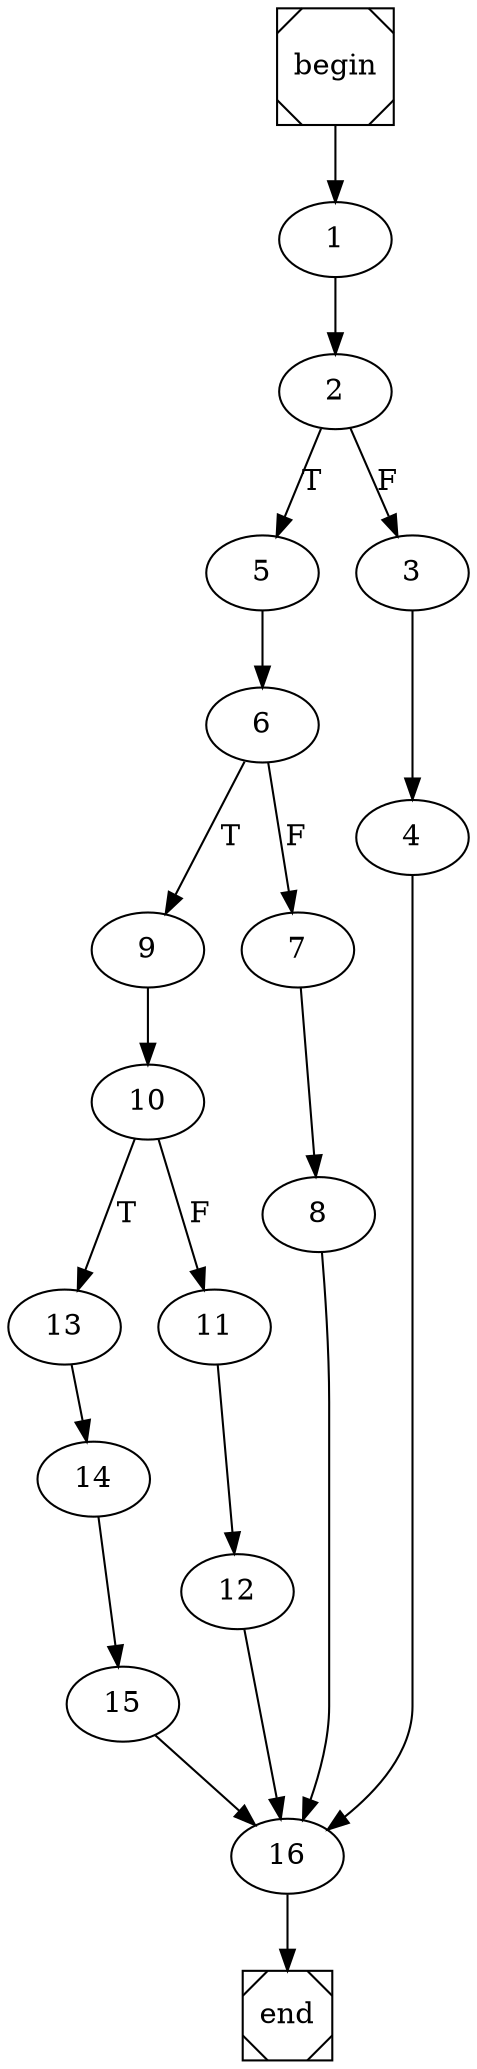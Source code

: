 digraph cfg {
	begin [shape=Msquare];
	end [shape=Msquare];
	begin -> 1;	1 -> 2;	2 -> 5[label=T];	2 -> 3[label=F];	3 -> 4;	4 -> 16;	5 -> 6;	6 -> 9[label=T];	6 -> 7[label=F];	7 -> 8;	8 -> 16;	9 -> 10;	10 -> 13[label=T];	10 -> 11[label=F];	11 -> 12;	12 -> 16;	13 -> 14;	14 -> 15;	15 -> 16;	16 -> end;}
